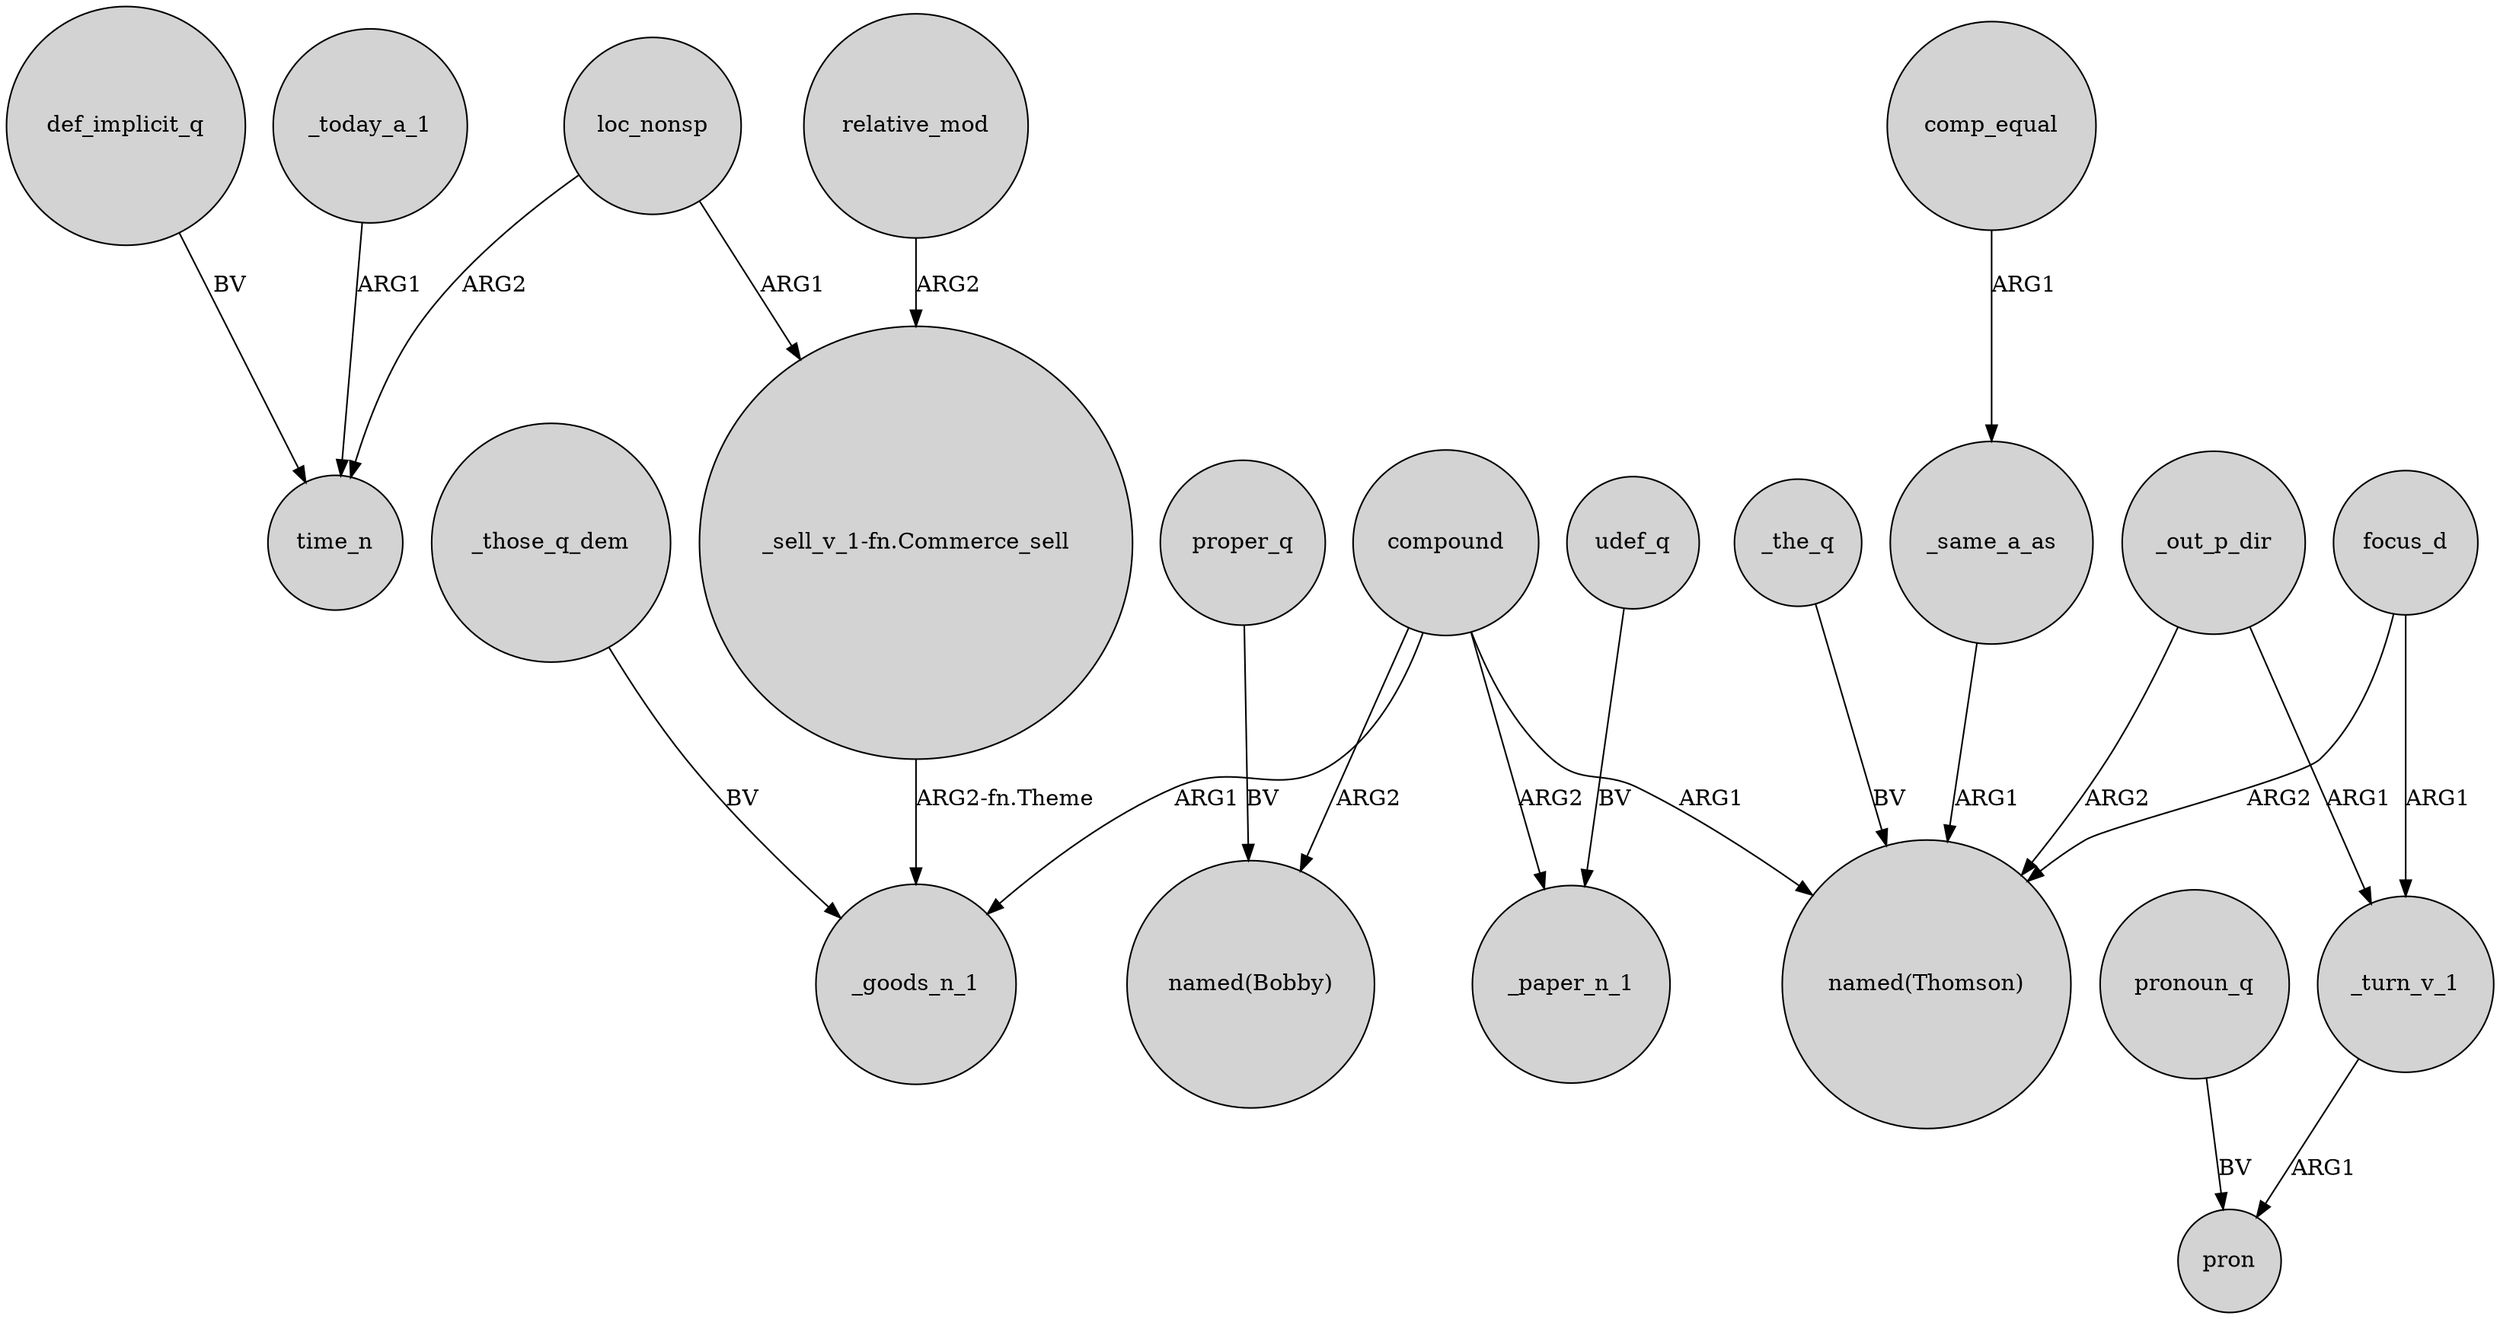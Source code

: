 digraph {
	node [shape=circle style=filled]
	_today_a_1 -> time_n [label=ARG1]
	compound -> "named(Bobby)" [label=ARG2]
	_those_q_dem -> _goods_n_1 [label=BV]
	_the_q -> "named(Thomson)" [label=BV]
	relative_mod -> "_sell_v_1-fn.Commerce_sell" [label=ARG2]
	_same_a_as -> "named(Thomson)" [label=ARG1]
	compound -> "named(Thomson)" [label=ARG1]
	loc_nonsp -> time_n [label=ARG2]
	focus_d -> _turn_v_1 [label=ARG1]
	pronoun_q -> pron [label=BV]
	comp_equal -> _same_a_as [label=ARG1]
	compound -> _goods_n_1 [label=ARG1]
	compound -> _paper_n_1 [label=ARG2]
	_turn_v_1 -> pron [label=ARG1]
	proper_q -> "named(Bobby)" [label=BV]
	udef_q -> _paper_n_1 [label=BV]
	loc_nonsp -> "_sell_v_1-fn.Commerce_sell" [label=ARG1]
	_out_p_dir -> _turn_v_1 [label=ARG1]
	"_sell_v_1-fn.Commerce_sell" -> _goods_n_1 [label="ARG2-fn.Theme"]
	focus_d -> "named(Thomson)" [label=ARG2]
	def_implicit_q -> time_n [label=BV]
	_out_p_dir -> "named(Thomson)" [label=ARG2]
}

